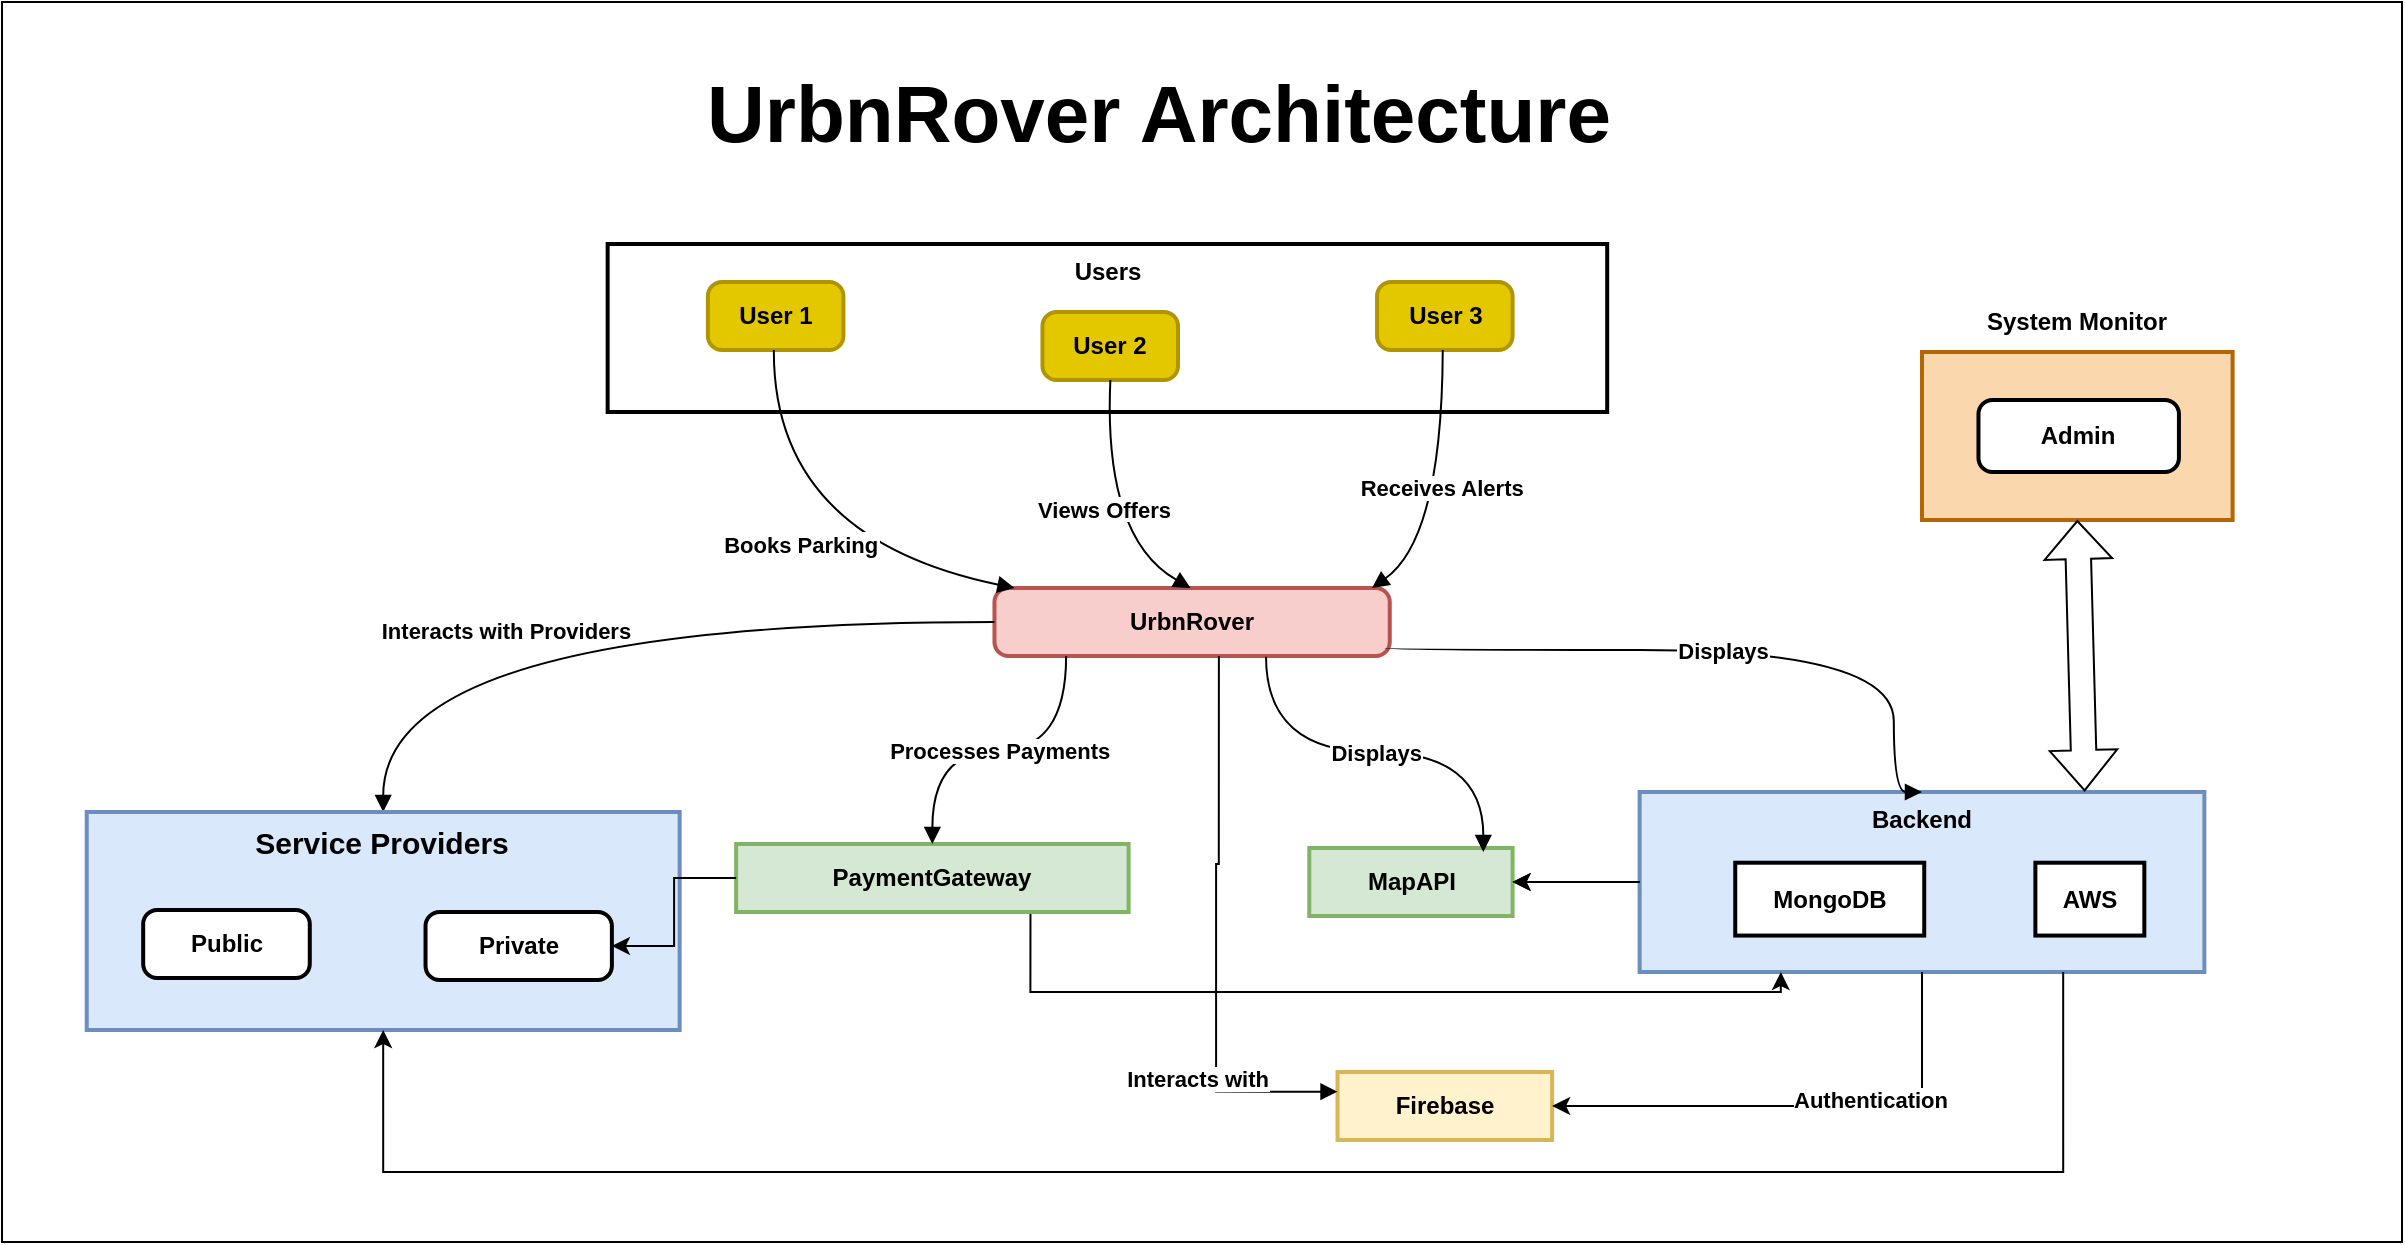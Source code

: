 <mxfile version="21.8.2" type="github">
  <diagram id="TGpe45YdTHm00n5unMOi" name="Page-2">
    <mxGraphModel dx="2594" dy="2032" grid="1" gridSize="10" guides="1" tooltips="1" connect="1" arrows="1" fold="1" page="1" pageScale="1" pageWidth="827" pageHeight="1169" math="0" shadow="0">
      <root>
        <mxCell id="0" />
        <mxCell id="1" parent="0" />
        <mxCell id="XvxGuA_PLaIaQm-edbHC-43" value="" style="group" vertex="1" connectable="0" parent="1">
          <mxGeometry x="80" y="-1030" width="1200" height="620" as="geometry" />
        </mxCell>
        <mxCell id="XvxGuA_PLaIaQm-edbHC-31" value="&lt;br&gt;&lt;br&gt;&lt;br&gt;&lt;br&gt;&lt;br&gt;&lt;br&gt;&lt;br&gt;" style="whiteSpace=wrap;html=1;" vertex="1" parent="XvxGuA_PLaIaQm-edbHC-43">
          <mxGeometry width="1200" height="620" as="geometry" />
        </mxCell>
        <mxCell id="cLZUiNcZSRKTFdNPr3M2-7" value="Backend" style="whiteSpace=wrap;strokeWidth=2;verticalAlign=top;fillColor=#dae8fc;strokeColor=#6c8ebf;fontStyle=1" parent="XvxGuA_PLaIaQm-edbHC-43" vertex="1">
          <mxGeometry x="818.824" y="395.0" width="282.353" height="90" as="geometry" />
        </mxCell>
        <mxCell id="cLZUiNcZSRKTFdNPr3M2-8" value="MongoDB" style="whiteSpace=wrap;strokeWidth=2;fontStyle=1" parent="cLZUiNcZSRKTFdNPr3M2-7" vertex="1">
          <mxGeometry x="47.8" y="35.357" width="94.488" height="36.429" as="geometry" />
        </mxCell>
        <mxCell id="cLZUiNcZSRKTFdNPr3M2-9" value="AWS" style="whiteSpace=wrap;strokeWidth=2;fontStyle=1" parent="cLZUiNcZSRKTFdNPr3M2-7" vertex="1">
          <mxGeometry x="197.869" y="35.357" width="54.47" height="36.429" as="geometry" />
        </mxCell>
        <mxCell id="cLZUiNcZSRKTFdNPr3M2-11" value="UrbnRover" style="rounded=1;absoluteArcSize=1;arcSize=14;whiteSpace=wrap;strokeWidth=2;fillColor=#f8cecc;strokeColor=#b85450;fontStyle=1" parent="XvxGuA_PLaIaQm-edbHC-43" vertex="1">
          <mxGeometry x="496.235" y="293.0" width="197.647" height="34" as="geometry" />
        </mxCell>
        <mxCell id="cLZUiNcZSRKTFdNPr3M2-12" value="MapAPI" style="whiteSpace=wrap;strokeWidth=2;fillColor=#d5e8d4;strokeColor=#82b366;fontStyle=1" parent="XvxGuA_PLaIaQm-edbHC-43" vertex="1">
          <mxGeometry x="653.647" y="423.0" width="101.647" height="34" as="geometry" />
        </mxCell>
        <mxCell id="XvxGuA_PLaIaQm-edbHC-16" style="edgeStyle=orthogonalEdgeStyle;rounded=0;orthogonalLoop=1;jettySize=auto;html=1;exitX=0;exitY=0.5;exitDx=0;exitDy=0;" edge="1" parent="XvxGuA_PLaIaQm-edbHC-43" source="cLZUiNcZSRKTFdNPr3M2-7" target="cLZUiNcZSRKTFdNPr3M2-12">
          <mxGeometry relative="1" as="geometry" />
        </mxCell>
        <mxCell id="XvxGuA_PLaIaQm-edbHC-42" value="" style="edgeStyle=orthogonalEdgeStyle;rounded=0;orthogonalLoop=1;jettySize=auto;html=1;" edge="1" parent="XvxGuA_PLaIaQm-edbHC-43" source="cLZUiNcZSRKTFdNPr3M2-7" target="cLZUiNcZSRKTFdNPr3M2-12">
          <mxGeometry relative="1" as="geometry" />
        </mxCell>
        <mxCell id="cLZUiNcZSRKTFdNPr3M2-13" value="Firebase" style="whiteSpace=wrap;strokeWidth=2;fillColor=#fff2cc;strokeColor=#d6b656;fontStyle=1" parent="XvxGuA_PLaIaQm-edbHC-43" vertex="1">
          <mxGeometry x="667.765" y="535" width="107.294" height="34" as="geometry" />
        </mxCell>
        <mxCell id="cLZUiNcZSRKTFdNPr3M2-14" value="Users" style="whiteSpace=wrap;strokeWidth=2;verticalAlign=top;fontStyle=1" parent="XvxGuA_PLaIaQm-edbHC-43" vertex="1">
          <mxGeometry x="302.824" y="121" width="499.765" height="84.0" as="geometry" />
        </mxCell>
        <mxCell id="cLZUiNcZSRKTFdNPr3M2-15" value="User 1" style="rounded=1;absoluteArcSize=1;arcSize=14;whiteSpace=wrap;strokeWidth=2;fillColor=#e3c800;fontColor=#000000;strokeColor=#B09500;fontStyle=1" parent="XvxGuA_PLaIaQm-edbHC-43" vertex="1">
          <mxGeometry x="352.941" y="140.0" width="67.765" height="34" as="geometry" />
        </mxCell>
        <mxCell id="cLZUiNcZSRKTFdNPr3M2-16" value="User 2" style="rounded=1;absoluteArcSize=1;arcSize=14;whiteSpace=wrap;strokeWidth=2;fillColor=#e3c800;fontColor=#000000;strokeColor=#B09500;fontStyle=1" parent="XvxGuA_PLaIaQm-edbHC-43" vertex="1">
          <mxGeometry x="520.235" y="155" width="67.765" height="34" as="geometry" />
        </mxCell>
        <mxCell id="cLZUiNcZSRKTFdNPr3M2-17" value="User 3" style="rounded=1;absoluteArcSize=1;arcSize=14;whiteSpace=wrap;strokeWidth=2;fillColor=#e3c800;fontColor=#000000;strokeColor=#B09500;fontStyle=1" parent="XvxGuA_PLaIaQm-edbHC-43" vertex="1">
          <mxGeometry x="687.529" y="140.0" width="67.765" height="34" as="geometry" />
        </mxCell>
        <mxCell id="XvxGuA_PLaIaQm-edbHC-41" style="edgeStyle=orthogonalEdgeStyle;rounded=0;orthogonalLoop=1;jettySize=auto;html=1;exitX=0.75;exitY=1;exitDx=0;exitDy=0;entryX=0.25;entryY=1;entryDx=0;entryDy=0;" edge="1" parent="XvxGuA_PLaIaQm-edbHC-43" source="cLZUiNcZSRKTFdNPr3M2-18" target="cLZUiNcZSRKTFdNPr3M2-7">
          <mxGeometry relative="1" as="geometry">
            <Array as="points">
              <mxPoint x="513.882" y="495.0" />
              <mxPoint x="889.412" y="495.0" />
            </Array>
          </mxGeometry>
        </mxCell>
        <mxCell id="cLZUiNcZSRKTFdNPr3M2-18" value="PaymentGateway" style="whiteSpace=wrap;strokeWidth=2;fillColor=#d5e8d4;strokeColor=#82b366;fontStyle=1" parent="XvxGuA_PLaIaQm-edbHC-43" vertex="1">
          <mxGeometry x="367.059" y="421.0" width="196.235" height="34" as="geometry" />
        </mxCell>
        <mxCell id="XvxGuA_PLaIaQm-edbHC-7" style="edgeStyle=orthogonalEdgeStyle;rounded=0;orthogonalLoop=1;jettySize=auto;html=1;exitX=0.5;exitY=1;exitDx=0;exitDy=0;entryX=1;entryY=0.5;entryDx=0;entryDy=0;" edge="1" parent="XvxGuA_PLaIaQm-edbHC-43" source="cLZUiNcZSRKTFdNPr3M2-7" target="cLZUiNcZSRKTFdNPr3M2-13">
          <mxGeometry relative="1" as="geometry" />
        </mxCell>
        <mxCell id="XvxGuA_PLaIaQm-edbHC-8" value="&lt;b&gt;Authentication&lt;/b&gt;" style="edgeLabel;html=1;align=center;verticalAlign=middle;resizable=0;points=[];" vertex="1" connectable="0" parent="XvxGuA_PLaIaQm-edbHC-7">
          <mxGeometry x="-0.258" y="-3" relative="1" as="geometry">
            <mxPoint as="offset" />
          </mxGeometry>
        </mxCell>
        <mxCell id="cLZUiNcZSRKTFdNPr3M2-19" value="Displays" style="startArrow=none;endArrow=block;exitX=0.687;exitY=1.01;entryX=0.856;entryY=0.059;rounded=0;exitDx=0;exitDy=0;exitPerimeter=0;edgeStyle=orthogonalEdgeStyle;curved=1;entryDx=0;entryDy=0;entryPerimeter=0;fontStyle=1" parent="XvxGuA_PLaIaQm-edbHC-43" source="cLZUiNcZSRKTFdNPr3M2-11" target="cLZUiNcZSRKTFdNPr3M2-12" edge="1">
          <mxGeometry relative="1" as="geometry" />
        </mxCell>
        <mxCell id="cLZUiNcZSRKTFdNPr3M2-20" value="Interacts with" style="startArrow=none;endArrow=block;exitX=0.565;exitY=0.98;entryX=0.002;entryY=0.29;rounded=0;edgeStyle=orthogonalEdgeStyle;fontStyle=1" parent="XvxGuA_PLaIaQm-edbHC-43" source="cLZUiNcZSRKTFdNPr3M2-11" target="cLZUiNcZSRKTFdNPr3M2-13" edge="1">
          <mxGeometry x="0.519" y="-9" relative="1" as="geometry">
            <Array as="points">
              <mxPoint x="608.471" y="431.0" />
              <mxPoint x="607.059" y="545" />
            </Array>
            <mxPoint as="offset" />
          </mxGeometry>
        </mxCell>
        <mxCell id="cLZUiNcZSRKTFdNPr3M2-21" value="Books Parking" style="curved=1;startArrow=none;endArrow=block;exitX=0.487;exitY=0.993;entryX=0.039;entryY=-0.013;rounded=0;fontStyle=1" parent="XvxGuA_PLaIaQm-edbHC-43" source="cLZUiNcZSRKTFdNPr3M2-15" target="cLZUiNcZSRKTFdNPr3M2-11" edge="1">
          <mxGeometry x="-0.003" relative="1" as="geometry">
            <Array as="points">
              <mxPoint x="385.412" y="268" />
            </Array>
            <mxPoint as="offset" />
          </mxGeometry>
        </mxCell>
        <mxCell id="cLZUiNcZSRKTFdNPr3M2-22" value="Views Offers" style="curved=1;startArrow=none;endArrow=block;exitX=0.501;exitY=0.993;entryX=0.496;entryY=-0.013;rounded=0;fontStyle=1" parent="XvxGuA_PLaIaQm-edbHC-43" source="cLZUiNcZSRKTFdNPr3M2-16" target="cLZUiNcZSRKTFdNPr3M2-11" edge="1">
          <mxGeometry relative="1" as="geometry">
            <Array as="points">
              <mxPoint x="550.588" y="268" />
            </Array>
          </mxGeometry>
        </mxCell>
        <mxCell id="cLZUiNcZSRKTFdNPr3M2-23" value="Receives Alerts" style="curved=1;startArrow=none;endArrow=block;exitX=0.485;exitY=0.993;entryX=0.967;entryY=-0.013;rounded=0;fontStyle=1" parent="XvxGuA_PLaIaQm-edbHC-43" source="cLZUiNcZSRKTFdNPr3M2-17" target="cLZUiNcZSRKTFdNPr3M2-11" edge="1">
          <mxGeometry relative="1" as="geometry">
            <Array as="points">
              <mxPoint x="720" y="268" />
            </Array>
          </mxGeometry>
        </mxCell>
        <mxCell id="cLZUiNcZSRKTFdNPr3M2-24" value="Processes Payments" style="startArrow=none;endArrow=block;exitX=0.194;exitY=0.98;rounded=0;edgeStyle=orthogonalEdgeStyle;curved=1;entryX=0.5;entryY=0;entryDx=0;entryDy=0;fontStyle=1" parent="XvxGuA_PLaIaQm-edbHC-43" source="cLZUiNcZSRKTFdNPr3M2-11" target="cLZUiNcZSRKTFdNPr3M2-18" edge="1">
          <mxGeometry x="-0.005" relative="1" as="geometry">
            <mxPoint x="409.412" y="395.0" as="targetPoint" />
            <mxPoint as="offset" />
          </mxGeometry>
        </mxCell>
        <mxCell id="cLZUiNcZSRKTFdNPr3M2-27" value="Interacts with Providers" style="startArrow=none;endArrow=block;exitX=0;exitY=0.5;rounded=0;entryX=0.5;entryY=0;entryDx=0;entryDy=0;exitDx=0;exitDy=0;edgeStyle=orthogonalEdgeStyle;curved=1;fontStyle=1" parent="XvxGuA_PLaIaQm-edbHC-43" edge="1" target="cLZUiNcZSRKTFdNPr3M2-4" source="cLZUiNcZSRKTFdNPr3M2-11">
          <mxGeometry x="0.213" y="4" relative="1" as="geometry">
            <mxPoint x="687.529" y="245.005" as="sourcePoint" />
            <mxPoint x="-385.412" y="375" as="targetPoint" />
            <mxPoint x="-1" as="offset" />
          </mxGeometry>
        </mxCell>
        <mxCell id="zHc5FtYi1ibVrk5QGJjf-5" value="" style="group;rotation=90;" parent="XvxGuA_PLaIaQm-edbHC-43" vertex="1" connectable="0">
          <mxGeometry x="42.353" y="405" width="296.471" height="109" as="geometry" />
        </mxCell>
        <mxCell id="cLZUiNcZSRKTFdNPr3M2-4" value="Service Providers" style="whiteSpace=wrap;strokeWidth=2;verticalAlign=top;fontStyle=1;fontSize=15;fillColor=#dae8fc;strokeColor=#6c8ebf;" parent="zHc5FtYi1ibVrk5QGJjf-5" vertex="1">
          <mxGeometry width="296.471" height="109" as="geometry" />
        </mxCell>
        <mxCell id="cLZUiNcZSRKTFdNPr3M2-5" value="Public" style="rounded=1;absoluteArcSize=1;arcSize=14;whiteSpace=wrap;strokeWidth=2;fontStyle=1" parent="zHc5FtYi1ibVrk5QGJjf-5" vertex="1">
          <mxGeometry x="28.235" y="49.0" width="83.294" height="34.0" as="geometry" />
        </mxCell>
        <mxCell id="cLZUiNcZSRKTFdNPr3M2-6" value="Private" style="rounded=1;absoluteArcSize=1;arcSize=14;whiteSpace=wrap;strokeWidth=2;fontStyle=1" parent="zHc5FtYi1ibVrk5QGJjf-5" vertex="1">
          <mxGeometry x="169.412" y="50.0" width="93.176" height="34.0" as="geometry" />
        </mxCell>
        <mxCell id="XvxGuA_PLaIaQm-edbHC-13" style="edgeStyle=orthogonalEdgeStyle;rounded=0;orthogonalLoop=1;jettySize=auto;html=1;exitX=0.75;exitY=1;exitDx=0;exitDy=0;entryX=0.5;entryY=1;entryDx=0;entryDy=0;" edge="1" parent="XvxGuA_PLaIaQm-edbHC-43" source="cLZUiNcZSRKTFdNPr3M2-7" target="cLZUiNcZSRKTFdNPr3M2-4">
          <mxGeometry relative="1" as="geometry">
            <Array as="points">
              <mxPoint x="1023.529" y="585" />
              <mxPoint x="176.471" y="585" />
            </Array>
          </mxGeometry>
        </mxCell>
        <mxCell id="XvxGuA_PLaIaQm-edbHC-3" value="Displays" style="curved=1;startArrow=none;endArrow=block;entryX=0.5;entryY=0;rounded=0;edgeStyle=orthogonalEdgeStyle;entryDx=0;entryDy=0;fontStyle=1" edge="1" parent="XvxGuA_PLaIaQm-edbHC-43" target="cLZUiNcZSRKTFdNPr3M2-7">
          <mxGeometry relative="1" as="geometry">
            <Array as="points">
              <mxPoint x="945.882" y="324.0" />
            </Array>
            <mxPoint x="691.765" y="323" as="sourcePoint" />
            <mxPoint x="697.412" y="446.0" as="targetPoint" />
          </mxGeometry>
        </mxCell>
        <mxCell id="XvxGuA_PLaIaQm-edbHC-5" value="" style="group;fontStyle=1" vertex="1" connectable="0" parent="XvxGuA_PLaIaQm-edbHC-43">
          <mxGeometry x="960" y="145" width="155.294" height="114.0" as="geometry" />
        </mxCell>
        <mxCell id="cLZUiNcZSRKTFdNPr3M2-1" value="" style="whiteSpace=wrap;strokeWidth=2;verticalAlign=top;fillColor=#fad7ac;strokeColor=#b46504;" parent="XvxGuA_PLaIaQm-edbHC-5" vertex="1">
          <mxGeometry y="30.0" width="155.294" height="84.0" as="geometry" />
        </mxCell>
        <mxCell id="cLZUiNcZSRKTFdNPr3M2-2" value="Admin" style="rounded=1;absoluteArcSize=1;arcSize=14;whiteSpace=wrap;strokeWidth=2;fontStyle=1" parent="XvxGuA_PLaIaQm-edbHC-5" vertex="1">
          <mxGeometry x="28.235" y="54.0" width="100.235" height="36" as="geometry" />
        </mxCell>
        <mxCell id="zHc5FtYi1ibVrk5QGJjf-8" value="System Monitor" style="text;strokeColor=none;align=center;fillColor=none;html=1;verticalAlign=middle;whiteSpace=wrap;rounded=0;fontStyle=1" parent="XvxGuA_PLaIaQm-edbHC-5" vertex="1">
          <mxGeometry x="14.118" width="127.059" height="30.0" as="geometry" />
        </mxCell>
        <mxCell id="XvxGuA_PLaIaQm-edbHC-23" value="" style="shape=flexArrow;endArrow=classic;startArrow=classic;html=1;rounded=0;entryX=0.5;entryY=1;entryDx=0;entryDy=0;width=12.727;startSize=6.382;exitX=0.788;exitY=-0.003;exitDx=0;exitDy=0;exitPerimeter=0;" edge="1" parent="XvxGuA_PLaIaQm-edbHC-43" source="cLZUiNcZSRKTFdNPr3M2-7" target="cLZUiNcZSRKTFdNPr3M2-1">
          <mxGeometry width="100" height="100" relative="1" as="geometry">
            <mxPoint x="1157.647" y="435.0" as="sourcePoint" />
            <mxPoint x="1298.824" y="335.0" as="targetPoint" />
            <Array as="points" />
          </mxGeometry>
        </mxCell>
        <mxCell id="XvxGuA_PLaIaQm-edbHC-34" value="UrbnRover Architecture" style="text;strokeColor=none;align=center;fillColor=none;html=1;verticalAlign=middle;whiteSpace=wrap;rounded=0;fontStyle=1;fontSize=40;" vertex="1" parent="XvxGuA_PLaIaQm-edbHC-43">
          <mxGeometry x="249.346" y="35.0" width="658.941" height="40" as="geometry" />
        </mxCell>
        <mxCell id="XvxGuA_PLaIaQm-edbHC-24" value="" style="edgeStyle=orthogonalEdgeStyle;rounded=0;orthogonalLoop=1;jettySize=auto;html=1;" edge="1" parent="XvxGuA_PLaIaQm-edbHC-43" source="cLZUiNcZSRKTFdNPr3M2-18" target="cLZUiNcZSRKTFdNPr3M2-6">
          <mxGeometry relative="1" as="geometry" />
        </mxCell>
      </root>
    </mxGraphModel>
  </diagram>
</mxfile>
